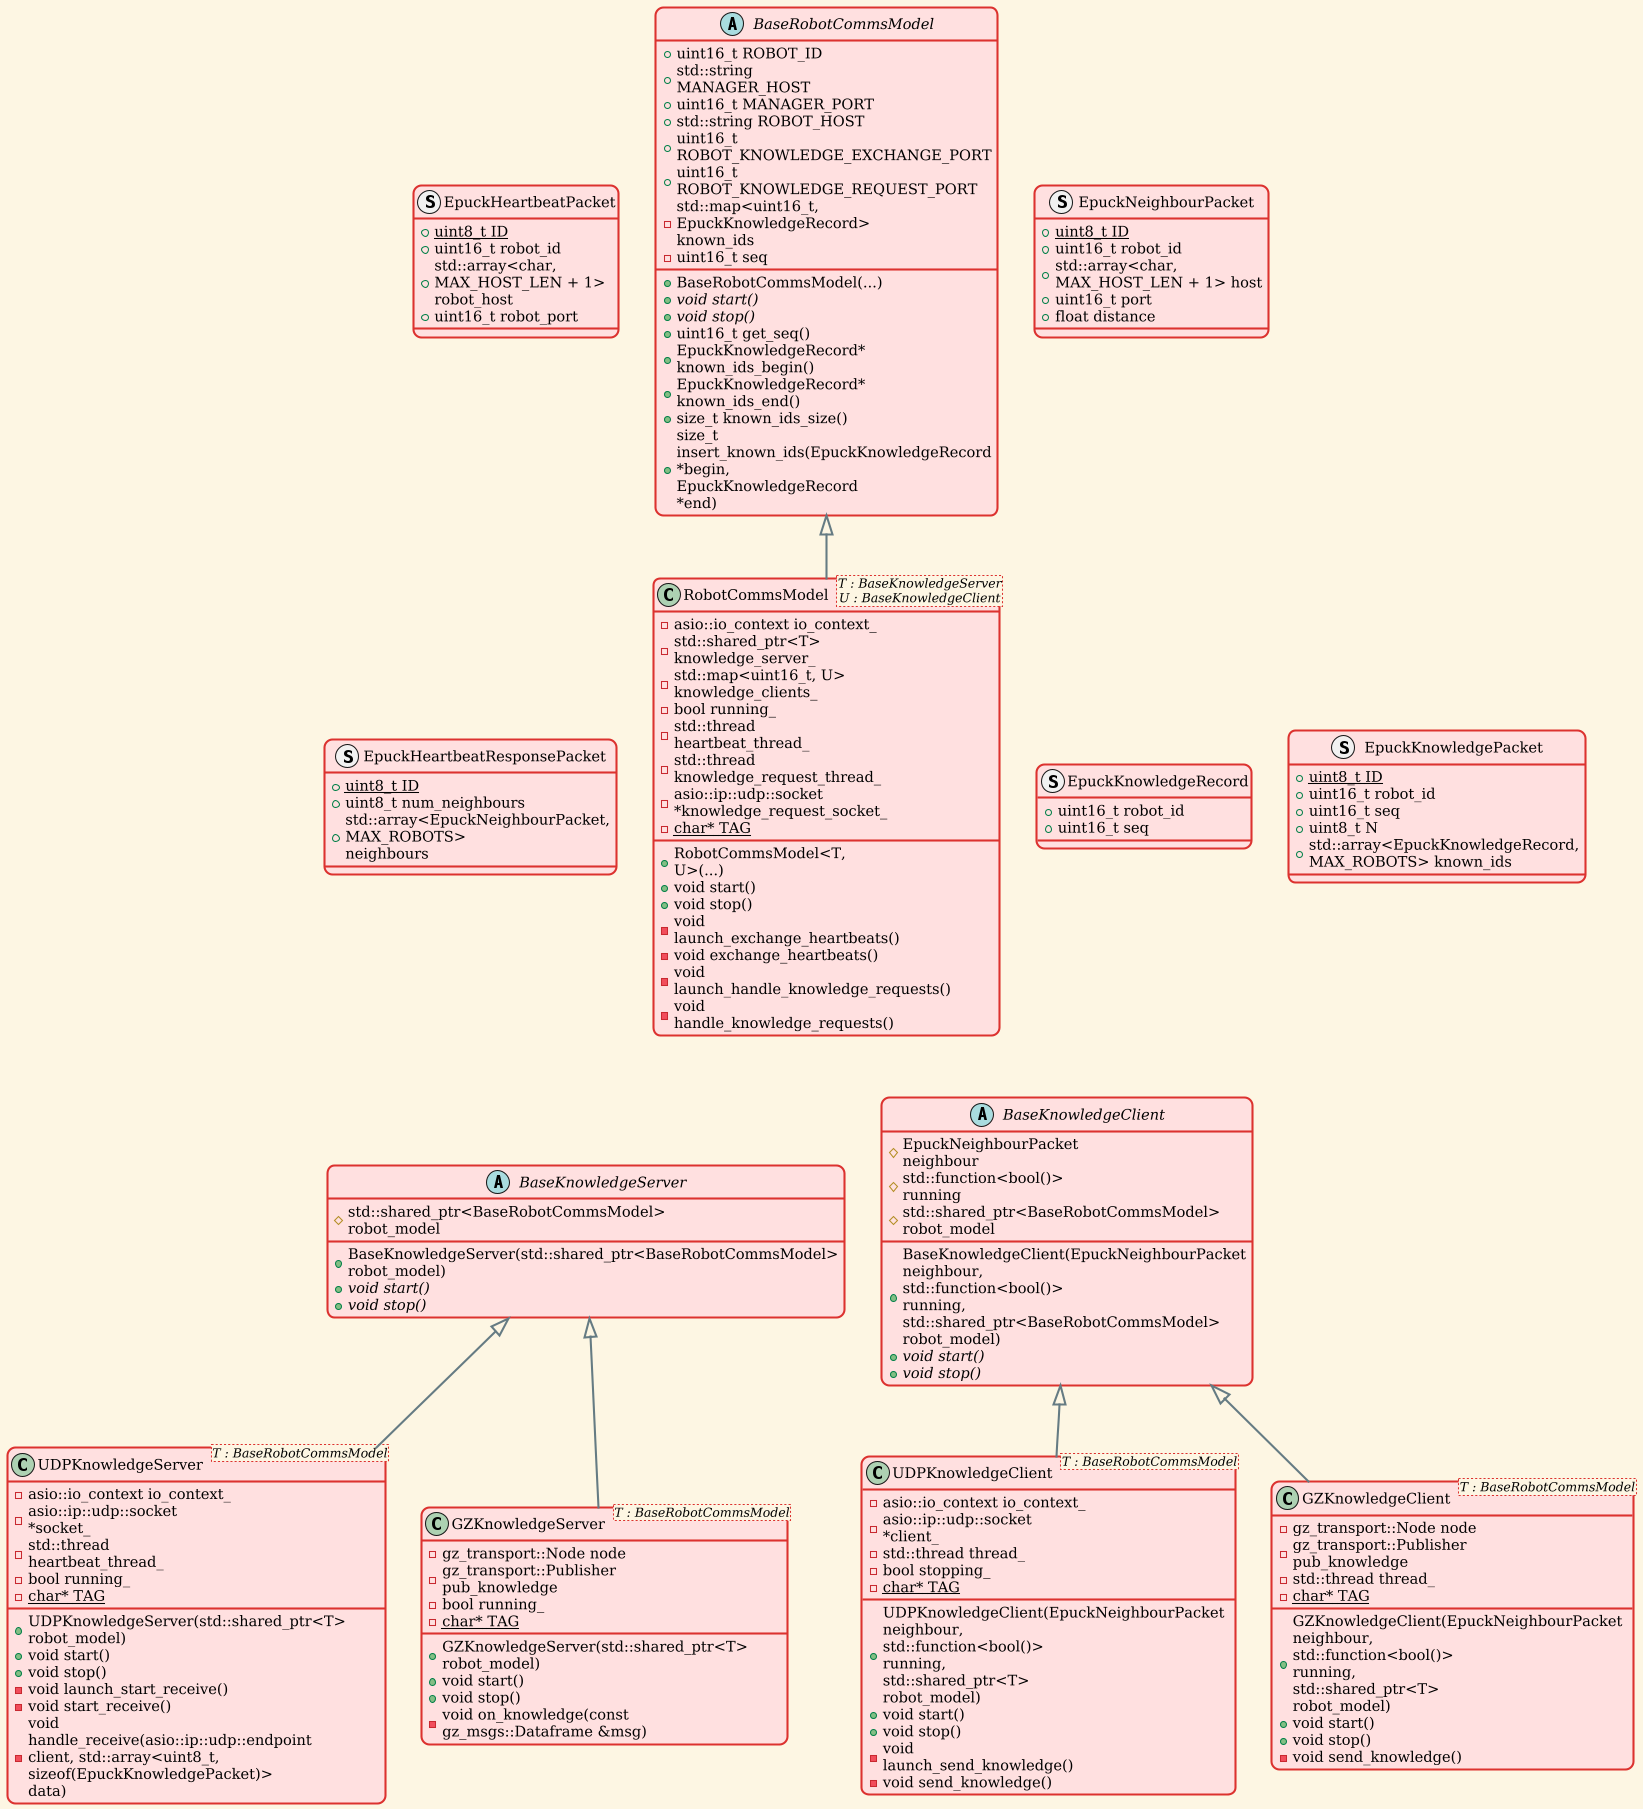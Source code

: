 @startuml

!theme sunlust

abstract class BaseKnowledgeServer {
  + BaseKnowledgeServer(std::shared_ptr<BaseRobotCommsModel> robot_model)
  + {abstract} void start()
  + {abstract} void stop()
  # std::shared_ptr<BaseRobotCommsModel> robot_model
}

abstract class BaseKnowledgeClient {
  + BaseKnowledgeClient(EpuckNeighbourPacket neighbour, std::function<bool()> running, std::shared_ptr<BaseRobotCommsModel> robot_model)
  + {abstract} void start()
  + {abstract} void stop()
  # EpuckNeighbourPacket neighbour
  # {field} std::function<bool()> running
  # std::shared_ptr<BaseRobotCommsModel> robot_model
}

abstract class BaseRobotCommsModel {
  + uint16_t ROBOT_ID
  + std::string MANAGER_HOST
  + uint16_t MANAGER_PORT
  + std::string ROBOT_HOST
  + uint16_t ROBOT_KNOWLEDGE_EXCHANGE_PORT
  + uint16_t ROBOT_KNOWLEDGE_REQUEST_PORT
  - std::map<uint16_t, EpuckKnowledgeRecord> known_ids
  - uint16_t seq

  + BaseRobotCommsModel(...)
  + {abstract} void start()
  + {abstract} void stop()
  + uint16_t get_seq()
  + EpuckKnowledgeRecord* known_ids_begin()
  + EpuckKnowledgeRecord* known_ids_end()
  + size_t known_ids_size()
  + size_t insert_known_ids(EpuckKnowledgeRecord *begin, EpuckKnowledgeRecord *end)
}


struct EpuckHeartbeatPacket {
  +{static} uint8_t ID
  +uint16_t robot_id
  +std::array<char, MAX_HOST_LEN + 1> robot_host
  +uint16_t robot_port
}

struct EpuckNeighbourPacket {
  +{static} uint8_t ID
  +uint16_t robot_id
  +std::array<char, MAX_HOST_LEN + 1> host
  +uint16_t port
  +float distance
}

struct EpuckHeartbeatResponsePacket {
  +{static} uint8_t ID
  +uint8_t num_neighbours
  +std::array<EpuckNeighbourPacket, MAX_ROBOTS> neighbours
}

struct EpuckKnowledgeRecord {
  +uint16_t robot_id
  +uint16_t seq
}

struct EpuckKnowledgePacket {
  +{static} uint8_t ID
  +uint16_t robot_id
  +uint16_t seq
  +uint8_t N
  +std::array<EpuckKnowledgeRecord, MAX_ROBOTS> known_ids
}


class RobotCommsModel <T : BaseKnowledgeServer\nU : BaseKnowledgeClient> {
  + RobotCommsModel<T, U>(...)
  + void start()
  + void stop()
  - void launch_exchange_heartbeats()
  - void exchange_heartbeats()
  - void launch_handle_knowledge_requests()
  - void handle_knowledge_requests()
  - asio::io_context io_context_
  - std::shared_ptr<T> knowledge_server_
  - std::map<uint16_t, U> knowledge_clients_
  - bool running_
  - std::thread heartbeat_thread_
  - std::thread knowledge_request_thread_
  - asio::ip::udp::socket *knowledge_request_socket_
  - {static} char* TAG
}


class UDPKnowledgeServer <T : BaseRobotCommsModel> {
  + UDPKnowledgeServer(std::shared_ptr<T> robot_model)
  + void start()
  + void stop()
  - void launch_start_receive()
  - void start_receive()
  - void handle_receive(asio::ip::udp::endpoint client, std::array<uint8_t, sizeof(EpuckKnowledgePacket)> data)
  - asio::io_context io_context_
  - asio::ip::udp::socket *socket_
  - std::thread heartbeat_thread_
  - bool running_
  - {static} char* TAG
}

class UDPKnowledgeClient <T : BaseRobotCommsModel> {
  + UDPKnowledgeClient(EpuckNeighbourPacket neighbour, std::function<bool()> running, std::shared_ptr<T> robot_model)
  + void start()
  + void stop()
  - void launch_send_knowledge()
  - void send_knowledge()
  - asio::io_context io_context_
  - asio::ip::udp::socket *client_
  - std::thread thread_
  - bool stopping_
  - {static} char* TAG
}


class GZKnowledgeServer <T : BaseRobotCommsModel> {
  + GZKnowledgeServer(std::shared_ptr<T> robot_model)
  + void start()
  + void stop()
  - void on_knowledge(const gz_msgs::Dataframe &msg)
  - gz_transport::Node node
  - gz_transport::Publisher pub_knowledge
  - bool running_
  - {static} char* TAG
}

class GZKnowledgeClient <T : BaseRobotCommsModel> {
  + GZKnowledgeClient(EpuckNeighbourPacket neighbour, std::function<bool()> running, std::shared_ptr<T> robot_model)
  + void start()
  + void stop()
  - void send_knowledge()
  - gz_transport::Node node
  - gz_transport::Publisher pub_knowledge
  - std::thread thread_
  - {static} char* TAG
}


BaseRobotCommsModel <|-- RobotCommsModel
BaseKnowledgeServer <|-- UDPKnowledgeServer
BaseKnowledgeClient <|-- UDPKnowledgeClient
BaseKnowledgeServer <|-- GZKnowledgeServer
BaseKnowledgeClient <|-- GZKnowledgeClient

RobotCommsModel <|-[hidden]- BaseKnowledgeServer
RobotCommsModel <|-[hidden]- BaseKnowledgeClient

BaseRobotCommsModel -[hidden]left-> EpuckHeartbeatPacket
RobotCommsModel -[hidden]left-> EpuckHeartbeatResponsePacket
BaseRobotCommsModel -[hidden]right-> EpuckNeighbourPacket
RobotCommsModel -[hidden]right-> EpuckKnowledgePacket
RobotCommsModel -[hidden]right-> EpuckKnowledgeRecord

@enduml
